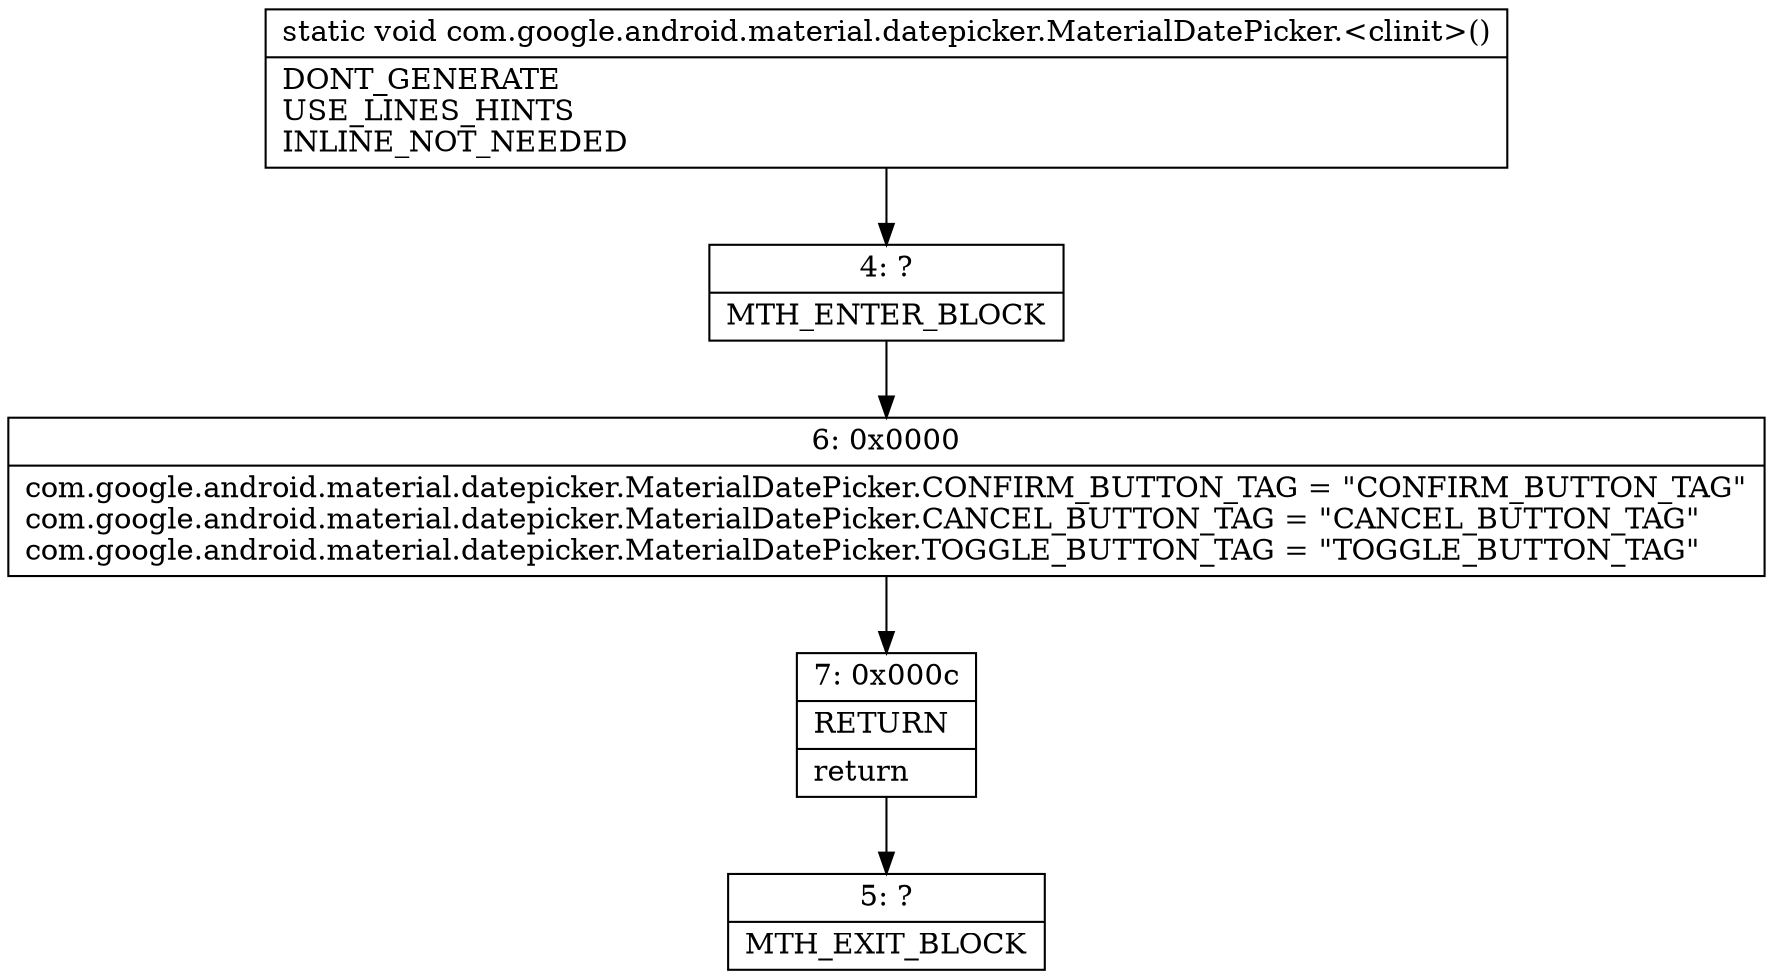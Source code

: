 digraph "CFG forcom.google.android.material.datepicker.MaterialDatePicker.\<clinit\>()V" {
Node_4 [shape=record,label="{4\:\ ?|MTH_ENTER_BLOCK\l}"];
Node_6 [shape=record,label="{6\:\ 0x0000|com.google.android.material.datepicker.MaterialDatePicker.CONFIRM_BUTTON_TAG = \"CONFIRM_BUTTON_TAG\"\lcom.google.android.material.datepicker.MaterialDatePicker.CANCEL_BUTTON_TAG = \"CANCEL_BUTTON_TAG\"\lcom.google.android.material.datepicker.MaterialDatePicker.TOGGLE_BUTTON_TAG = \"TOGGLE_BUTTON_TAG\"\l}"];
Node_7 [shape=record,label="{7\:\ 0x000c|RETURN\l|return\l}"];
Node_5 [shape=record,label="{5\:\ ?|MTH_EXIT_BLOCK\l}"];
MethodNode[shape=record,label="{static void com.google.android.material.datepicker.MaterialDatePicker.\<clinit\>()  | DONT_GENERATE\lUSE_LINES_HINTS\lINLINE_NOT_NEEDED\l}"];
MethodNode -> Node_4;Node_4 -> Node_6;
Node_6 -> Node_7;
Node_7 -> Node_5;
}

